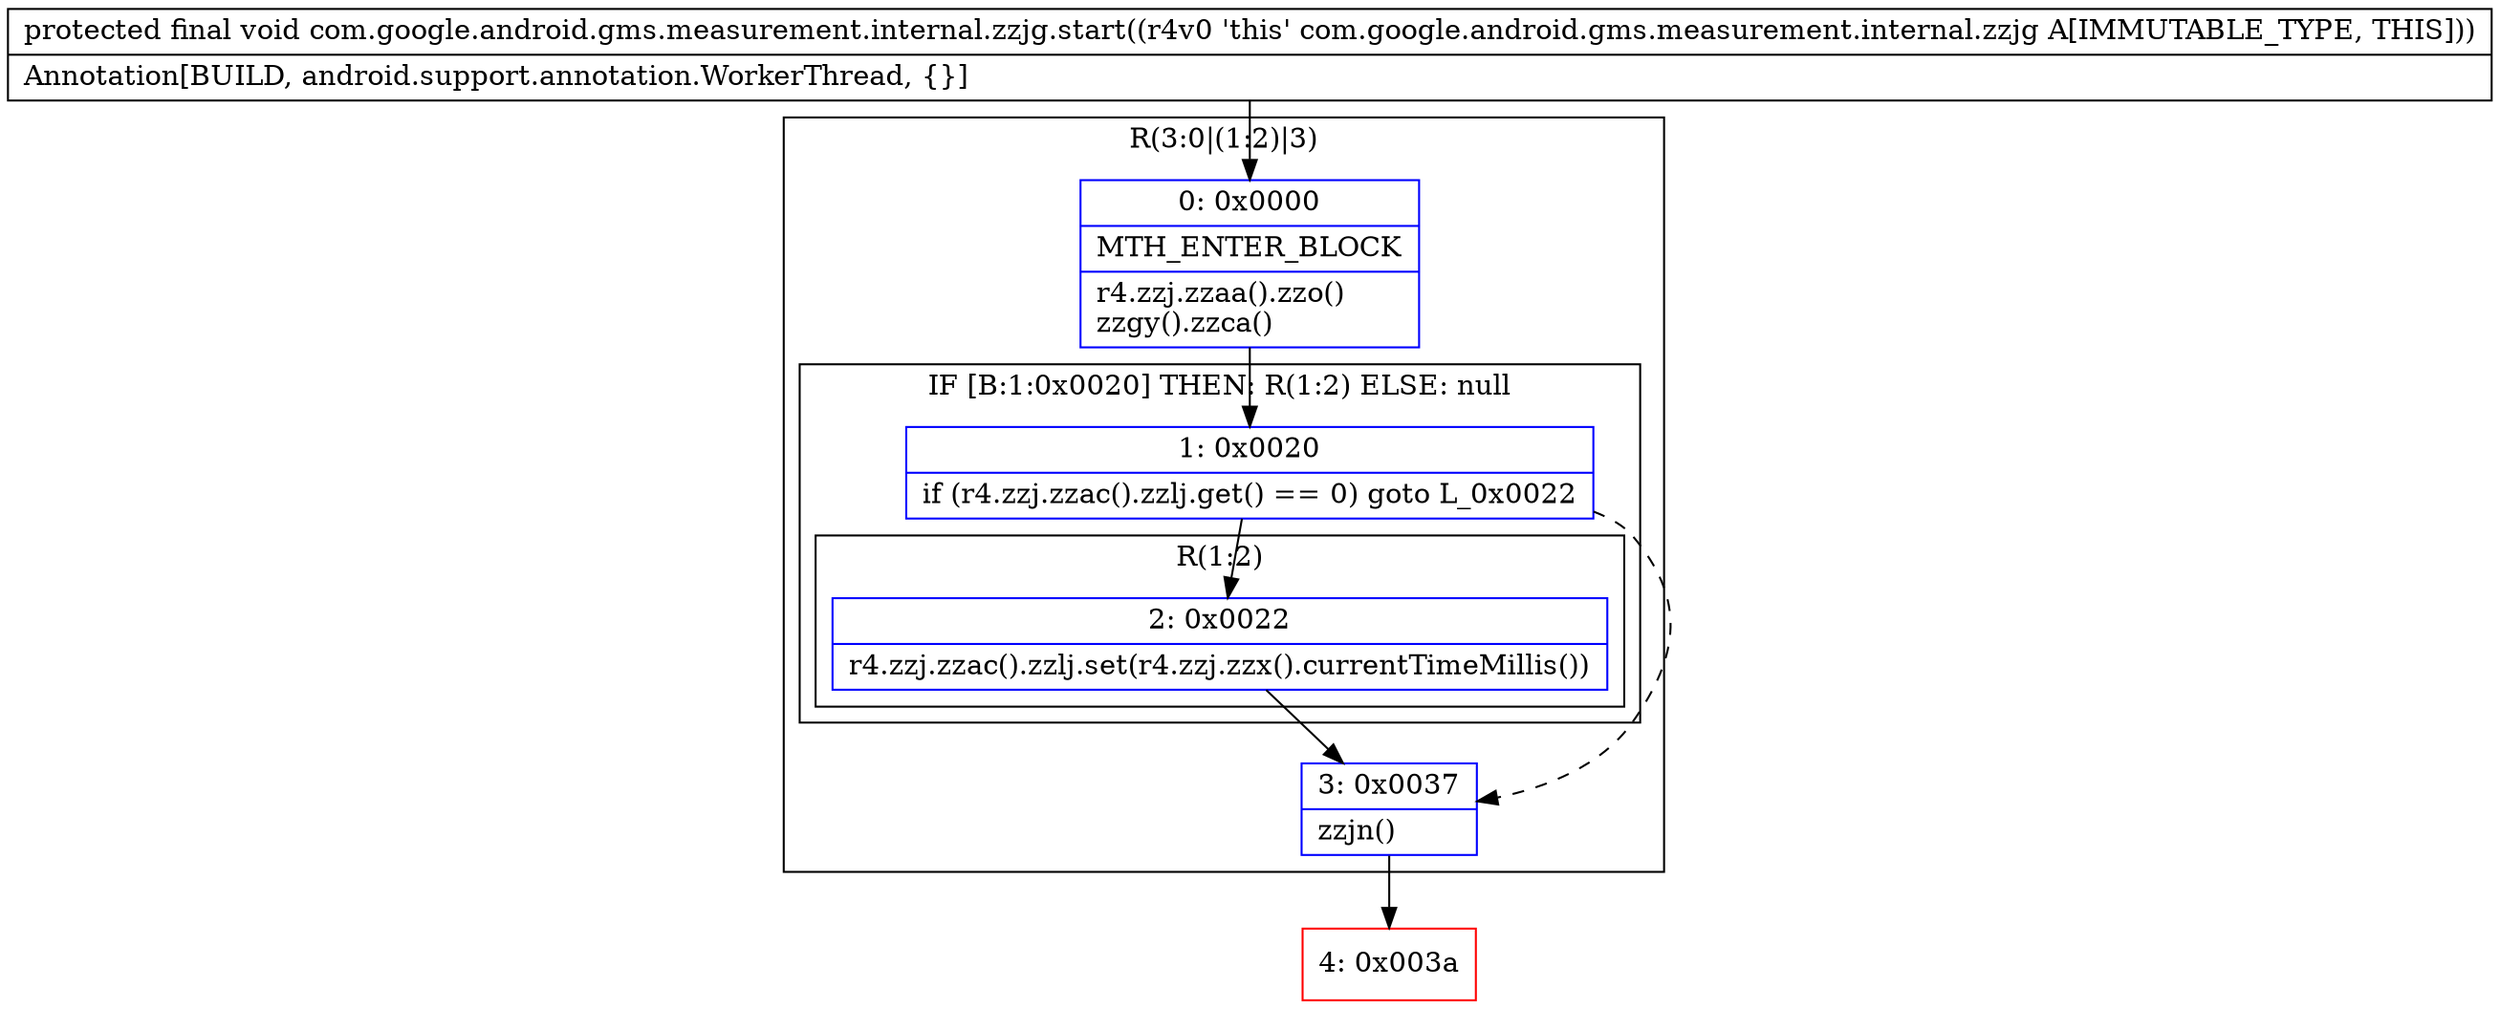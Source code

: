 digraph "CFG forcom.google.android.gms.measurement.internal.zzjg.start()V" {
subgraph cluster_Region_672431329 {
label = "R(3:0|(1:2)|3)";
node [shape=record,color=blue];
Node_0 [shape=record,label="{0\:\ 0x0000|MTH_ENTER_BLOCK\l|r4.zzj.zzaa().zzo()\lzzgy().zzca()\l}"];
subgraph cluster_IfRegion_761903429 {
label = "IF [B:1:0x0020] THEN: R(1:2) ELSE: null";
node [shape=record,color=blue];
Node_1 [shape=record,label="{1\:\ 0x0020|if (r4.zzj.zzac().zzlj.get() == 0) goto L_0x0022\l}"];
subgraph cluster_Region_728142317 {
label = "R(1:2)";
node [shape=record,color=blue];
Node_2 [shape=record,label="{2\:\ 0x0022|r4.zzj.zzac().zzlj.set(r4.zzj.zzx().currentTimeMillis())\l}"];
}
}
Node_3 [shape=record,label="{3\:\ 0x0037|zzjn()\l}"];
}
Node_4 [shape=record,color=red,label="{4\:\ 0x003a}"];
MethodNode[shape=record,label="{protected final void com.google.android.gms.measurement.internal.zzjg.start((r4v0 'this' com.google.android.gms.measurement.internal.zzjg A[IMMUTABLE_TYPE, THIS]))  | Annotation[BUILD, android.support.annotation.WorkerThread, \{\}]\l}"];
MethodNode -> Node_0;
Node_0 -> Node_1;
Node_1 -> Node_2;
Node_1 -> Node_3[style=dashed];
Node_2 -> Node_3;
Node_3 -> Node_4;
}

